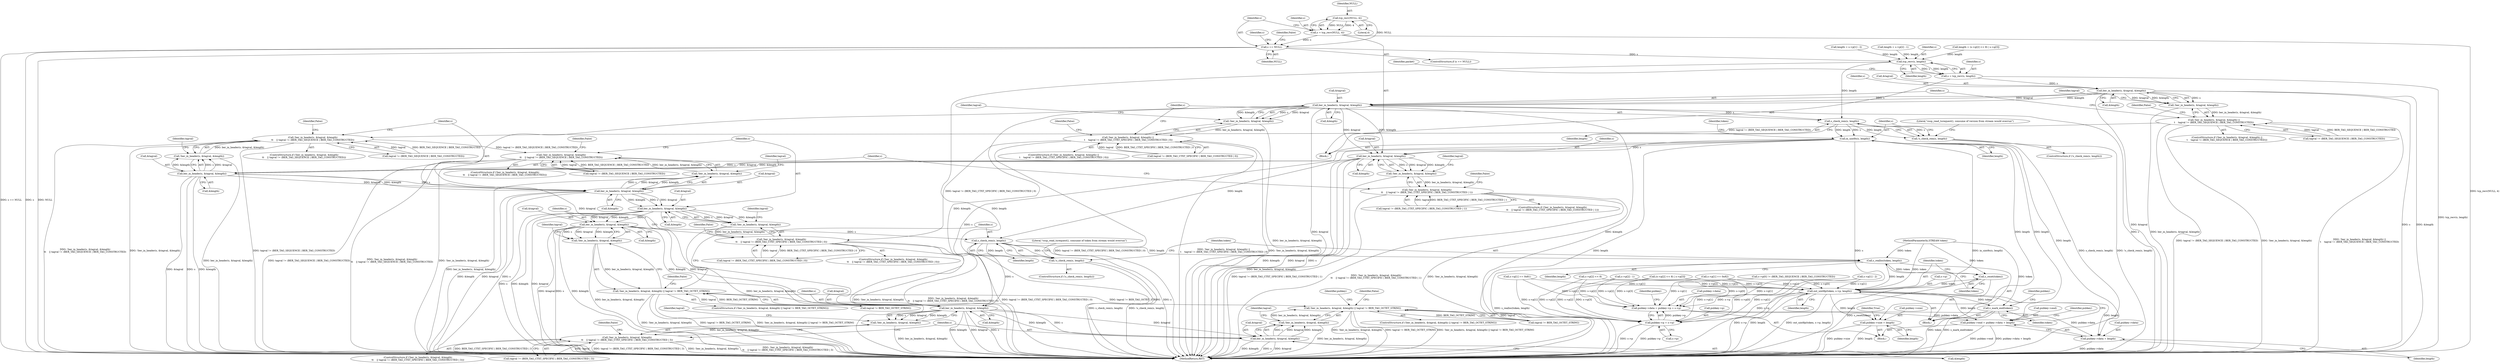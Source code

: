 digraph "0_rdesktop_4dca546d04321a610c1835010b5dad85163b65e1_2@API" {
"1000110" [label="(Call,tcp_recv(NULL, 4))"];
"1000108" [label="(Call,s = tcp_recv(NULL, 4))"];
"1000114" [label="(Call,s == NULL)"];
"1000205" [label="(Call,tcp_recv(s, length))"];
"1000203" [label="(Call,s = tcp_recv(s, length))"];
"1000215" [label="(Call,ber_in_header(s, &tagval, &length))"];
"1000214" [label="(Call,!ber_in_header(s, &tagval, &length))"];
"1000213" [label="(Call,!ber_in_header(s, &tagval, &length) ||\n\t    tagval != (BER_TAG_SEQUENCE | BER_TAG_CONSTRUCTED))"];
"1000281" [label="(Call,!ber_in_header(s, &tagval, &length)\n\t\t    || tagval != (BER_TAG_SEQUENCE | BER_TAG_CONSTRUCTED))"];
"1000297" [label="(Call,!ber_in_header(s, &tagval, &length)\n\t\t    || tagval != (BER_TAG_SEQUENCE | BER_TAG_CONSTRUCTED))"];
"1000231" [label="(Call,ber_in_header(s, &tagval, &length))"];
"1000230" [label="(Call,!ber_in_header(s, &tagval, &length))"];
"1000229" [label="(Call,!ber_in_header(s, &tagval, &length) ||\n \t    tagval != (BER_TAG_CTXT_SPECIFIC | BER_TAG_CONSTRUCTED | 0))"];
"1000313" [label="(Call,!ber_in_header(s, &tagval, &length)\n\t\t    || tagval != (BER_TAG_CTXT_SPECIFIC | BER_TAG_CONSTRUCTED | 0))"];
"1000248" [label="(Call,s_check_rem(s, length))"];
"1000247" [label="(Call,!s_check_rem(s, length))"];
"1000256" [label="(Call,in_uint8s(s, length))"];
"1000265" [label="(Call,ber_in_header(s, &tagval, &length))"];
"1000264" [label="(Call,!ber_in_header(s, &tagval, &length))"];
"1000263" [label="(Call,!ber_in_header(s, &tagval, &length)\n\t\t    || tagval != (BER_TAG_CTXT_SPECIFIC | BER_TAG_CONSTRUCTED | 1))"];
"1000283" [label="(Call,ber_in_header(s, &tagval, &length))"];
"1000282" [label="(Call,!ber_in_header(s, &tagval, &length))"];
"1000299" [label="(Call,ber_in_header(s, &tagval, &length))"];
"1000298" [label="(Call,!ber_in_header(s, &tagval, &length))"];
"1000315" [label="(Call,ber_in_header(s, &tagval, &length))"];
"1000314" [label="(Call,!ber_in_header(s, &tagval, &length))"];
"1000333" [label="(Call,ber_in_header(s, &tagval, &length))"];
"1000332" [label="(Call,!ber_in_header(s, &tagval, &length))"];
"1000331" [label="(Call,!ber_in_header(s, &tagval, &length) || tagval != BER_TAG_OCTET_STRING)"];
"1000389" [label="(Call,!ber_in_header(s, &tagval, &length) || tagval != BER_TAG_OCTET_STRING)"];
"1000346" [label="(Call,s_check_rem(s, length))"];
"1000345" [label="(Call,!s_check_rem(s, length))"];
"1000354" [label="(Call,s_realloc(token, length))"];
"1000357" [label="(Call,s_reset(token))"];
"1000359" [label="(Call,out_uint8p(token, s->p, length))"];
"1000365" [label="(Call,s_mark_end(token))"];
"1000402" [label="(Call,pubkey->data = pubkey->p = s->p)"];
"1000413" [label="(Call,pubkey->end = pubkey->data + length)"];
"1000417" [label="(Call,pubkey->data + length)"];
"1000406" [label="(Call,pubkey->p = s->p)"];
"1000422" [label="(Call,pubkey->size = length)"];
"1000373" [label="(Call,ber_in_header(s, &tagval, &length))"];
"1000372" [label="(Call,!ber_in_header(s, &tagval, &length))"];
"1000371" [label="(Call,!ber_in_header(s, &tagval, &length)\n\t\t    || tagval != (BER_TAG_CTXT_SPECIFIC | BER_TAG_CONSTRUCTED | 3))"];
"1000391" [label="(Call,ber_in_header(s, &tagval, &length))"];
"1000390" [label="(Call,!ber_in_header(s, &tagval, &length))"];
"1000123" [label="(Identifier,s)"];
"1000167" [label="(Call,length = s->p[2] - 1)"];
"1000213" [label="(Call,!ber_in_header(s, &tagval, &length) ||\n\t    tagval != (BER_TAG_SEQUENCE | BER_TAG_CONSTRUCTED))"];
"1000169" [label="(Call,s->p[2] - 1)"];
"1000296" [label="(ControlStructure,if (!ber_in_header(s, &tagval, &length)\n\t\t    || tagval != (BER_TAG_SEQUENCE | BER_TAG_CONSTRUCTED)))"];
"1000343" [label="(Identifier,False)"];
"1000101" [label="(MethodParameterIn,STREAM token)"];
"1000340" [label="(Identifier,tagval)"];
"1000366" [label="(Identifier,token)"];
"1000311" [label="(Identifier,False)"];
"1000272" [label="(Identifier,tagval)"];
"1000404" [label="(Identifier,pubkey)"];
"1000410" [label="(Call,s->p)"];
"1000206" [label="(Identifier,s)"];
"1000187" [label="(Call,(s->p[2] << 8) | s->p[3])"];
"1000345" [label="(Call,!s_check_rem(s, length))"];
"1000110" [label="(Call,tcp_recv(NULL, 4))"];
"1000417" [label="(Call,pubkey->data + length)"];
"1000319" [label="(Call,&length)"];
"1000230" [label="(Call,!ber_in_header(s, &tagval, &length))"];
"1000212" [label="(ControlStructure,if (!ber_in_header(s, &tagval, &length) ||\n\t    tagval != (BER_TAG_SEQUENCE | BER_TAG_CONSTRUCTED)))"];
"1000185" [label="(Call,length = (s->p[2] << 8) | s->p[3])"];
"1000330" [label="(ControlStructure,if (!ber_in_header(s, &tagval, &length) || tagval != BER_TAG_OCTET_STRING))"];
"1000351" [label="(Literal,\"cssp_read_tsrequest(), consume of token from stream would overrun\")"];
"1000407" [label="(Call,pubkey->p)"];
"1000287" [label="(Call,&length)"];
"1000334" [label="(Identifier,s)"];
"1000371" [label="(Call,!ber_in_header(s, &tagval, &length)\n\t\t    || tagval != (BER_TAG_CTXT_SPECIFIC | BER_TAG_CONSTRUCTED | 3))"];
"1000406" [label="(Call,pubkey->p = s->p)"];
"1000348" [label="(Identifier,length)"];
"1000317" [label="(Call,&tagval)"];
"1000178" [label="(Call,s->p[1] == 0x82)"];
"1000373" [label="(Call,ber_in_header(s, &tagval, &length))"];
"1000335" [label="(Call,&tagval)"];
"1000263" [label="(Call,!ber_in_header(s, &tagval, &length)\n\t\t    || tagval != (BER_TAG_CTXT_SPECIFIC | BER_TAG_CONSTRUCTED | 1))"];
"1000207" [label="(Identifier,length)"];
"1000281" [label="(Call,!ber_in_header(s, &tagval, &length)\n\t\t    || tagval != (BER_TAG_SEQUENCE | BER_TAG_CONSTRUCTED))"];
"1000280" [label="(ControlStructure,if (!ber_in_header(s, &tagval, &length)\n\t\t    || tagval != (BER_TAG_SEQUENCE | BER_TAG_CONSTRUCTED)))"];
"1000306" [label="(Identifier,tagval)"];
"1000393" [label="(Call,&tagval)"];
"1000413" [label="(Call,pubkey->end = pubkey->data + length)"];
"1000395" [label="(Call,&length)"];
"1000391" [label="(Call,ber_in_header(s, &tagval, &length))"];
"1000221" [label="(Call,tagval != (BER_TAG_SEQUENCE | BER_TAG_CONSTRUCTED))"];
"1000298" [label="(Call,!ber_in_header(s, &tagval, &length))"];
"1000285" [label="(Call,&tagval)"];
"1000120" [label="(Call,s->p[0] != (BER_TAG_SEQUENCE | BER_TAG_CONSTRUCTED))"];
"1000337" [label="(Call,&length)"];
"1000357" [label="(Call,s_reset(token))"];
"1000231" [label="(Call,ber_in_header(s, &tagval, &length))"];
"1000322" [label="(Identifier,tagval)"];
"1000426" [label="(Identifier,length)"];
"1000217" [label="(Call,&tagval)"];
"1000247" [label="(Call,!s_check_rem(s, length))"];
"1000339" [label="(Call,tagval != BER_TAG_OCTET_STRING)"];
"1000402" [label="(Call,pubkey->data = pubkey->p = s->p)"];
"1000421" [label="(Identifier,length)"];
"1000250" [label="(Identifier,length)"];
"1000354" [label="(Call,s_realloc(token, length))"];
"1000271" [label="(Call,tagval != (BER_TAG_CTXT_SPECIFIC | BER_TAG_CONSTRUCTED | 1))"];
"1000299" [label="(Call,ber_in_header(s, &tagval, &length))"];
"1000265" [label="(Call,ber_in_header(s, &tagval, &length))"];
"1000415" [label="(Identifier,pubkey)"];
"1000316" [label="(Identifier,s)"];
"1000305" [label="(Call,tagval != (BER_TAG_SEQUENCE | BER_TAG_CONSTRUCTED))"];
"1000229" [label="(Call,!ber_in_header(s, &tagval, &length) ||\n \t    tagval != (BER_TAG_CTXT_SPECIFIC | BER_TAG_CONSTRUCTED | 0))"];
"1000403" [label="(Call,pubkey->data)"];
"1000398" [label="(Identifier,tagval)"];
"1000215" [label="(Call,ber_in_header(s, &tagval, &length))"];
"1000248" [label="(Call,s_check_rem(s, length))"];
"1000314" [label="(Call,!ber_in_header(s, &tagval, &length))"];
"1000108" [label="(Call,s = tcp_recv(NULL, 4))"];
"1000295" [label="(Identifier,False)"];
"1000344" [label="(ControlStructure,if (!s_check_rem(s, length)))"];
"1000232" [label="(Identifier,s)"];
"1000370" [label="(ControlStructure,if (!ber_in_header(s, &tagval, &length)\n\t\t    || tagval != (BER_TAG_CTXT_SPECIFIC | BER_TAG_CONSTRUCTED | 3)))"];
"1000266" [label="(Identifier,s)"];
"1000267" [label="(Call,&tagval)"];
"1000261" [label="(Block,)"];
"1000346" [label="(Call,s_check_rem(s, length))"];
"1000356" [label="(Identifier,length)"];
"1000269" [label="(Call,&length)"];
"1000233" [label="(Call,&tagval)"];
"1000103" [label="(Block,)"];
"1000151" [label="(Call,s->p[1] - 2)"];
"1000237" [label="(Call,tagval != (BER_TAG_CTXT_SPECIFIC | BER_TAG_CONSTRUCTED | 0))"];
"1000423" [label="(Call,pubkey->size)"];
"1000118" [label="(Identifier,False)"];
"1000374" [label="(Identifier,s)"];
"1000377" [label="(Call,&length)"];
"1000262" [label="(ControlStructure,if (!ber_in_header(s, &tagval, &length)\n\t\t    || tagval != (BER_TAG_CTXT_SPECIFIC | BER_TAG_CONSTRUCTED | 1)))"];
"1000257" [label="(Identifier,s)"];
"1000303" [label="(Call,&length)"];
"1000333" [label="(Call,ber_in_header(s, &tagval, &length))"];
"1000392" [label="(Identifier,s)"];
"1000418" [label="(Call,pubkey->data)"];
"1000114" [label="(Call,s == NULL)"];
"1000209" [label="(Identifier,packet)"];
"1000359" [label="(Call,out_uint8p(token, s->p, length))"];
"1000109" [label="(Identifier,s)"];
"1000113" [label="(ControlStructure,if (s == NULL))"];
"1000390" [label="(Call,!ber_in_header(s, &tagval, &length))"];
"1000365" [label="(Call,s_mark_end(token))"];
"1000347" [label="(Identifier,s)"];
"1000379" [label="(Call,tagval != (BER_TAG_CTXT_SPECIFIC | BER_TAG_CONSTRUCTED | 3))"];
"1000246" [label="(ControlStructure,if (!s_check_rem(s, length)))"];
"1000422" [label="(Call,pubkey->size = length)"];
"1000372" [label="(Call,!ber_in_header(s, &tagval, &length))"];
"1000388" [label="(ControlStructure,if (!ber_in_header(s, &tagval, &length) || tagval != BER_TAG_OCTET_STRING))"];
"1000253" [label="(Literal,\"cssp_read_tsrequest(), consume of version from stream would overrun\")"];
"1000238" [label="(Identifier,tagval)"];
"1000290" [label="(Identifier,tagval)"];
"1000429" [label="(MethodReturn,RET)"];
"1000264" [label="(Call,!ber_in_header(s, &tagval, &length))"];
"1000297" [label="(Call,!ber_in_header(s, &tagval, &length)\n\t\t    || tagval != (BER_TAG_SEQUENCE | BER_TAG_CONSTRUCTED))"];
"1000112" [label="(Literal,4)"];
"1000205" [label="(Call,tcp_recv(s, length))"];
"1000116" [label="(Identifier,NULL)"];
"1000380" [label="(Identifier,tagval)"];
"1000360" [label="(Identifier,token)"];
"1000204" [label="(Identifier,s)"];
"1000361" [label="(Call,s->p)"];
"1000249" [label="(Identifier,s)"];
"1000235" [label="(Call,&length)"];
"1000401" [label="(Identifier,False)"];
"1000289" [label="(Call,tagval != (BER_TAG_SEQUENCE | BER_TAG_CONSTRUCTED))"];
"1000389" [label="(Call,!ber_in_header(s, &tagval, &length) || tagval != BER_TAG_OCTET_STRING)"];
"1000315" [label="(Call,ber_in_header(s, &tagval, &length))"];
"1000284" [label="(Identifier,s)"];
"1000256" [label="(Call,in_uint8s(s, length))"];
"1000111" [label="(Identifier,NULL)"];
"1000301" [label="(Call,&tagval)"];
"1000203" [label="(Call,s = tcp_recv(s, length))"];
"1000219" [label="(Call,&length)"];
"1000283" [label="(Call,ber_in_header(s, &tagval, &length))"];
"1000332" [label="(Call,!ber_in_header(s, &tagval, &length))"];
"1000375" [label="(Call,&tagval)"];
"1000369" [label="(Block,)"];
"1000214" [label="(Call,!ber_in_header(s, &tagval, &length))"];
"1000313" [label="(Call,!ber_in_header(s, &tagval, &length)\n\t\t    || tagval != (BER_TAG_CTXT_SPECIFIC | BER_TAG_CONSTRUCTED | 0))"];
"1000364" [label="(Identifier,length)"];
"1000115" [label="(Identifier,s)"];
"1000368" [label="(Identifier,pubkey)"];
"1000321" [label="(Call,tagval != (BER_TAG_CTXT_SPECIFIC | BER_TAG_CONSTRUCTED | 0))"];
"1000160" [label="(Call,s->p[1] == 0x81)"];
"1000279" [label="(Identifier,False)"];
"1000358" [label="(Identifier,token)"];
"1000329" [label="(Identifier,False)"];
"1000397" [label="(Call,tagval != BER_TAG_OCTET_STRING)"];
"1000188" [label="(Call,s->p[2] << 8)"];
"1000414" [label="(Call,pubkey->end)"];
"1000222" [label="(Identifier,tagval)"];
"1000355" [label="(Identifier,token)"];
"1000282" [label="(Call,!ber_in_header(s, &tagval, &length))"];
"1000428" [label="(Identifier,True)"];
"1000228" [label="(ControlStructure,if (!ber_in_header(s, &tagval, &length) ||\n \t    tagval != (BER_TAG_CTXT_SPECIFIC | BER_TAG_CONSTRUCTED | 0)))"];
"1000258" [label="(Identifier,length)"];
"1000149" [label="(Call,length = s->p[1] - 2)"];
"1000331" [label="(Call,!ber_in_header(s, &tagval, &length) || tagval != BER_TAG_OCTET_STRING)"];
"1000387" [label="(Identifier,False)"];
"1000245" [label="(Identifier,False)"];
"1000312" [label="(ControlStructure,if (!ber_in_header(s, &tagval, &length)\n\t\t    || tagval != (BER_TAG_CTXT_SPECIFIC | BER_TAG_CONSTRUCTED | 0)))"];
"1000300" [label="(Identifier,s)"];
"1000260" [label="(Identifier,token)"];
"1000424" [label="(Identifier,pubkey)"];
"1000227" [label="(Identifier,False)"];
"1000216" [label="(Identifier,s)"];
"1000110" -> "1000108"  [label="AST: "];
"1000110" -> "1000112"  [label="CFG: "];
"1000111" -> "1000110"  [label="AST: "];
"1000112" -> "1000110"  [label="AST: "];
"1000108" -> "1000110"  [label="CFG: "];
"1000110" -> "1000108"  [label="DDG: NULL"];
"1000110" -> "1000108"  [label="DDG: 4"];
"1000110" -> "1000114"  [label="DDG: NULL"];
"1000108" -> "1000103"  [label="AST: "];
"1000109" -> "1000108"  [label="AST: "];
"1000115" -> "1000108"  [label="CFG: "];
"1000108" -> "1000429"  [label="DDG: tcp_recv(NULL, 4)"];
"1000108" -> "1000114"  [label="DDG: s"];
"1000114" -> "1000113"  [label="AST: "];
"1000114" -> "1000116"  [label="CFG: "];
"1000115" -> "1000114"  [label="AST: "];
"1000116" -> "1000114"  [label="AST: "];
"1000118" -> "1000114"  [label="CFG: "];
"1000123" -> "1000114"  [label="CFG: "];
"1000114" -> "1000429"  [label="DDG: s == NULL"];
"1000114" -> "1000429"  [label="DDG: s"];
"1000114" -> "1000429"  [label="DDG: NULL"];
"1000114" -> "1000205"  [label="DDG: s"];
"1000205" -> "1000203"  [label="AST: "];
"1000205" -> "1000207"  [label="CFG: "];
"1000206" -> "1000205"  [label="AST: "];
"1000207" -> "1000205"  [label="AST: "];
"1000203" -> "1000205"  [label="CFG: "];
"1000205" -> "1000429"  [label="DDG: length"];
"1000205" -> "1000203"  [label="DDG: s"];
"1000205" -> "1000203"  [label="DDG: length"];
"1000149" -> "1000205"  [label="DDG: length"];
"1000167" -> "1000205"  [label="DDG: length"];
"1000185" -> "1000205"  [label="DDG: length"];
"1000205" -> "1000248"  [label="DDG: length"];
"1000203" -> "1000103"  [label="AST: "];
"1000204" -> "1000203"  [label="AST: "];
"1000209" -> "1000203"  [label="CFG: "];
"1000203" -> "1000429"  [label="DDG: tcp_recv(s, length)"];
"1000203" -> "1000215"  [label="DDG: s"];
"1000215" -> "1000214"  [label="AST: "];
"1000215" -> "1000219"  [label="CFG: "];
"1000216" -> "1000215"  [label="AST: "];
"1000217" -> "1000215"  [label="AST: "];
"1000219" -> "1000215"  [label="AST: "];
"1000214" -> "1000215"  [label="CFG: "];
"1000215" -> "1000429"  [label="DDG: s"];
"1000215" -> "1000429"  [label="DDG: &length"];
"1000215" -> "1000429"  [label="DDG: &tagval"];
"1000215" -> "1000214"  [label="DDG: s"];
"1000215" -> "1000214"  [label="DDG: &tagval"];
"1000215" -> "1000214"  [label="DDG: &length"];
"1000215" -> "1000231"  [label="DDG: s"];
"1000215" -> "1000231"  [label="DDG: &tagval"];
"1000215" -> "1000231"  [label="DDG: &length"];
"1000214" -> "1000213"  [label="AST: "];
"1000222" -> "1000214"  [label="CFG: "];
"1000213" -> "1000214"  [label="CFG: "];
"1000214" -> "1000429"  [label="DDG: ber_in_header(s, &tagval, &length)"];
"1000214" -> "1000213"  [label="DDG: ber_in_header(s, &tagval, &length)"];
"1000213" -> "1000212"  [label="AST: "];
"1000213" -> "1000221"  [label="CFG: "];
"1000221" -> "1000213"  [label="AST: "];
"1000227" -> "1000213"  [label="CFG: "];
"1000232" -> "1000213"  [label="CFG: "];
"1000213" -> "1000429"  [label="DDG: tagval != (BER_TAG_SEQUENCE | BER_TAG_CONSTRUCTED)"];
"1000213" -> "1000429"  [label="DDG: !ber_in_header(s, &tagval, &length)"];
"1000213" -> "1000429"  [label="DDG: !ber_in_header(s, &tagval, &length) ||\n\t    tagval != (BER_TAG_SEQUENCE | BER_TAG_CONSTRUCTED)"];
"1000221" -> "1000213"  [label="DDG: tagval"];
"1000221" -> "1000213"  [label="DDG: BER_TAG_SEQUENCE | BER_TAG_CONSTRUCTED"];
"1000213" -> "1000281"  [label="DDG: tagval != (BER_TAG_SEQUENCE | BER_TAG_CONSTRUCTED)"];
"1000281" -> "1000280"  [label="AST: "];
"1000281" -> "1000282"  [label="CFG: "];
"1000281" -> "1000289"  [label="CFG: "];
"1000282" -> "1000281"  [label="AST: "];
"1000289" -> "1000281"  [label="AST: "];
"1000295" -> "1000281"  [label="CFG: "];
"1000300" -> "1000281"  [label="CFG: "];
"1000281" -> "1000429"  [label="DDG: !ber_in_header(s, &tagval, &length)"];
"1000281" -> "1000429"  [label="DDG: tagval != (BER_TAG_SEQUENCE | BER_TAG_CONSTRUCTED)"];
"1000281" -> "1000429"  [label="DDG: !ber_in_header(s, &tagval, &length)\n\t\t    || tagval != (BER_TAG_SEQUENCE | BER_TAG_CONSTRUCTED)"];
"1000282" -> "1000281"  [label="DDG: ber_in_header(s, &tagval, &length)"];
"1000289" -> "1000281"  [label="DDG: tagval"];
"1000289" -> "1000281"  [label="DDG: BER_TAG_SEQUENCE | BER_TAG_CONSTRUCTED"];
"1000281" -> "1000297"  [label="DDG: tagval != (BER_TAG_SEQUENCE | BER_TAG_CONSTRUCTED)"];
"1000297" -> "1000296"  [label="AST: "];
"1000297" -> "1000298"  [label="CFG: "];
"1000297" -> "1000305"  [label="CFG: "];
"1000298" -> "1000297"  [label="AST: "];
"1000305" -> "1000297"  [label="AST: "];
"1000311" -> "1000297"  [label="CFG: "];
"1000316" -> "1000297"  [label="CFG: "];
"1000297" -> "1000429"  [label="DDG: !ber_in_header(s, &tagval, &length)\n\t\t    || tagval != (BER_TAG_SEQUENCE | BER_TAG_CONSTRUCTED)"];
"1000297" -> "1000429"  [label="DDG: !ber_in_header(s, &tagval, &length)"];
"1000297" -> "1000429"  [label="DDG: tagval != (BER_TAG_SEQUENCE | BER_TAG_CONSTRUCTED)"];
"1000298" -> "1000297"  [label="DDG: ber_in_header(s, &tagval, &length)"];
"1000305" -> "1000297"  [label="DDG: tagval"];
"1000305" -> "1000297"  [label="DDG: BER_TAG_SEQUENCE | BER_TAG_CONSTRUCTED"];
"1000231" -> "1000230"  [label="AST: "];
"1000231" -> "1000235"  [label="CFG: "];
"1000232" -> "1000231"  [label="AST: "];
"1000233" -> "1000231"  [label="AST: "];
"1000235" -> "1000231"  [label="AST: "];
"1000230" -> "1000231"  [label="CFG: "];
"1000231" -> "1000429"  [label="DDG: &tagval"];
"1000231" -> "1000429"  [label="DDG: &length"];
"1000231" -> "1000429"  [label="DDG: s"];
"1000231" -> "1000230"  [label="DDG: s"];
"1000231" -> "1000230"  [label="DDG: &tagval"];
"1000231" -> "1000230"  [label="DDG: &length"];
"1000231" -> "1000248"  [label="DDG: s"];
"1000231" -> "1000265"  [label="DDG: &tagval"];
"1000231" -> "1000265"  [label="DDG: &length"];
"1000231" -> "1000373"  [label="DDG: &tagval"];
"1000231" -> "1000373"  [label="DDG: &length"];
"1000230" -> "1000229"  [label="AST: "];
"1000238" -> "1000230"  [label="CFG: "];
"1000229" -> "1000230"  [label="CFG: "];
"1000230" -> "1000429"  [label="DDG: ber_in_header(s, &tagval, &length)"];
"1000230" -> "1000229"  [label="DDG: ber_in_header(s, &tagval, &length)"];
"1000229" -> "1000228"  [label="AST: "];
"1000229" -> "1000237"  [label="CFG: "];
"1000237" -> "1000229"  [label="AST: "];
"1000245" -> "1000229"  [label="CFG: "];
"1000249" -> "1000229"  [label="CFG: "];
"1000229" -> "1000429"  [label="DDG: tagval != (BER_TAG_CTXT_SPECIFIC | BER_TAG_CONSTRUCTED | 0)"];
"1000229" -> "1000429"  [label="DDG: !ber_in_header(s, &tagval, &length) ||\n \t    tagval != (BER_TAG_CTXT_SPECIFIC | BER_TAG_CONSTRUCTED | 0)"];
"1000229" -> "1000429"  [label="DDG: !ber_in_header(s, &tagval, &length)"];
"1000237" -> "1000229"  [label="DDG: tagval"];
"1000237" -> "1000229"  [label="DDG: BER_TAG_CTXT_SPECIFIC | BER_TAG_CONSTRUCTED | 0"];
"1000229" -> "1000313"  [label="DDG: tagval != (BER_TAG_CTXT_SPECIFIC | BER_TAG_CONSTRUCTED | 0)"];
"1000313" -> "1000312"  [label="AST: "];
"1000313" -> "1000314"  [label="CFG: "];
"1000313" -> "1000321"  [label="CFG: "];
"1000314" -> "1000313"  [label="AST: "];
"1000321" -> "1000313"  [label="AST: "];
"1000329" -> "1000313"  [label="CFG: "];
"1000334" -> "1000313"  [label="CFG: "];
"1000313" -> "1000429"  [label="DDG: !ber_in_header(s, &tagval, &length)\n\t\t    || tagval != (BER_TAG_CTXT_SPECIFIC | BER_TAG_CONSTRUCTED | 0)"];
"1000313" -> "1000429"  [label="DDG: tagval != (BER_TAG_CTXT_SPECIFIC | BER_TAG_CONSTRUCTED | 0)"];
"1000313" -> "1000429"  [label="DDG: !ber_in_header(s, &tagval, &length)"];
"1000314" -> "1000313"  [label="DDG: ber_in_header(s, &tagval, &length)"];
"1000321" -> "1000313"  [label="DDG: tagval"];
"1000321" -> "1000313"  [label="DDG: BER_TAG_CTXT_SPECIFIC | BER_TAG_CONSTRUCTED | 0"];
"1000248" -> "1000247"  [label="AST: "];
"1000248" -> "1000250"  [label="CFG: "];
"1000249" -> "1000248"  [label="AST: "];
"1000250" -> "1000248"  [label="AST: "];
"1000247" -> "1000248"  [label="CFG: "];
"1000248" -> "1000247"  [label="DDG: s"];
"1000248" -> "1000247"  [label="DDG: length"];
"1000248" -> "1000256"  [label="DDG: s"];
"1000248" -> "1000256"  [label="DDG: length"];
"1000247" -> "1000246"  [label="AST: "];
"1000253" -> "1000247"  [label="CFG: "];
"1000257" -> "1000247"  [label="CFG: "];
"1000247" -> "1000429"  [label="DDG: s_check_rem(s, length)"];
"1000247" -> "1000429"  [label="DDG: !s_check_rem(s, length)"];
"1000256" -> "1000103"  [label="AST: "];
"1000256" -> "1000258"  [label="CFG: "];
"1000257" -> "1000256"  [label="AST: "];
"1000258" -> "1000256"  [label="AST: "];
"1000260" -> "1000256"  [label="CFG: "];
"1000256" -> "1000429"  [label="DDG: length"];
"1000256" -> "1000429"  [label="DDG: s"];
"1000256" -> "1000429"  [label="DDG: in_uint8s(s, length)"];
"1000256" -> "1000265"  [label="DDG: s"];
"1000256" -> "1000346"  [label="DDG: length"];
"1000256" -> "1000373"  [label="DDG: s"];
"1000256" -> "1000413"  [label="DDG: length"];
"1000256" -> "1000417"  [label="DDG: length"];
"1000256" -> "1000422"  [label="DDG: length"];
"1000265" -> "1000264"  [label="AST: "];
"1000265" -> "1000269"  [label="CFG: "];
"1000266" -> "1000265"  [label="AST: "];
"1000267" -> "1000265"  [label="AST: "];
"1000269" -> "1000265"  [label="AST: "];
"1000264" -> "1000265"  [label="CFG: "];
"1000265" -> "1000429"  [label="DDG: &length"];
"1000265" -> "1000429"  [label="DDG: &tagval"];
"1000265" -> "1000429"  [label="DDG: s"];
"1000265" -> "1000264"  [label="DDG: s"];
"1000265" -> "1000264"  [label="DDG: &tagval"];
"1000265" -> "1000264"  [label="DDG: &length"];
"1000265" -> "1000283"  [label="DDG: s"];
"1000265" -> "1000283"  [label="DDG: &tagval"];
"1000265" -> "1000283"  [label="DDG: &length"];
"1000264" -> "1000263"  [label="AST: "];
"1000272" -> "1000264"  [label="CFG: "];
"1000263" -> "1000264"  [label="CFG: "];
"1000264" -> "1000429"  [label="DDG: ber_in_header(s, &tagval, &length)"];
"1000264" -> "1000263"  [label="DDG: ber_in_header(s, &tagval, &length)"];
"1000263" -> "1000262"  [label="AST: "];
"1000263" -> "1000271"  [label="CFG: "];
"1000271" -> "1000263"  [label="AST: "];
"1000279" -> "1000263"  [label="CFG: "];
"1000284" -> "1000263"  [label="CFG: "];
"1000263" -> "1000429"  [label="DDG: !ber_in_header(s, &tagval, &length)\n\t\t    || tagval != (BER_TAG_CTXT_SPECIFIC | BER_TAG_CONSTRUCTED | 1)"];
"1000263" -> "1000429"  [label="DDG: !ber_in_header(s, &tagval, &length)"];
"1000263" -> "1000429"  [label="DDG: tagval != (BER_TAG_CTXT_SPECIFIC | BER_TAG_CONSTRUCTED | 1)"];
"1000271" -> "1000263"  [label="DDG: tagval"];
"1000271" -> "1000263"  [label="DDG: BER_TAG_CTXT_SPECIFIC | BER_TAG_CONSTRUCTED | 1"];
"1000283" -> "1000282"  [label="AST: "];
"1000283" -> "1000287"  [label="CFG: "];
"1000284" -> "1000283"  [label="AST: "];
"1000285" -> "1000283"  [label="AST: "];
"1000287" -> "1000283"  [label="AST: "];
"1000282" -> "1000283"  [label="CFG: "];
"1000283" -> "1000429"  [label="DDG: &tagval"];
"1000283" -> "1000429"  [label="DDG: s"];
"1000283" -> "1000429"  [label="DDG: &length"];
"1000283" -> "1000282"  [label="DDG: s"];
"1000283" -> "1000282"  [label="DDG: &tagval"];
"1000283" -> "1000282"  [label="DDG: &length"];
"1000283" -> "1000299"  [label="DDG: s"];
"1000283" -> "1000299"  [label="DDG: &tagval"];
"1000283" -> "1000299"  [label="DDG: &length"];
"1000290" -> "1000282"  [label="CFG: "];
"1000282" -> "1000429"  [label="DDG: ber_in_header(s, &tagval, &length)"];
"1000299" -> "1000298"  [label="AST: "];
"1000299" -> "1000303"  [label="CFG: "];
"1000300" -> "1000299"  [label="AST: "];
"1000301" -> "1000299"  [label="AST: "];
"1000303" -> "1000299"  [label="AST: "];
"1000298" -> "1000299"  [label="CFG: "];
"1000299" -> "1000429"  [label="DDG: &length"];
"1000299" -> "1000429"  [label="DDG: &tagval"];
"1000299" -> "1000429"  [label="DDG: s"];
"1000299" -> "1000298"  [label="DDG: s"];
"1000299" -> "1000298"  [label="DDG: &tagval"];
"1000299" -> "1000298"  [label="DDG: &length"];
"1000299" -> "1000315"  [label="DDG: s"];
"1000299" -> "1000315"  [label="DDG: &tagval"];
"1000299" -> "1000315"  [label="DDG: &length"];
"1000306" -> "1000298"  [label="CFG: "];
"1000298" -> "1000429"  [label="DDG: ber_in_header(s, &tagval, &length)"];
"1000315" -> "1000314"  [label="AST: "];
"1000315" -> "1000319"  [label="CFG: "];
"1000316" -> "1000315"  [label="AST: "];
"1000317" -> "1000315"  [label="AST: "];
"1000319" -> "1000315"  [label="AST: "];
"1000314" -> "1000315"  [label="CFG: "];
"1000315" -> "1000429"  [label="DDG: s"];
"1000315" -> "1000429"  [label="DDG: &length"];
"1000315" -> "1000429"  [label="DDG: &tagval"];
"1000315" -> "1000314"  [label="DDG: s"];
"1000315" -> "1000314"  [label="DDG: &tagval"];
"1000315" -> "1000314"  [label="DDG: &length"];
"1000315" -> "1000333"  [label="DDG: s"];
"1000315" -> "1000333"  [label="DDG: &tagval"];
"1000315" -> "1000333"  [label="DDG: &length"];
"1000322" -> "1000314"  [label="CFG: "];
"1000314" -> "1000429"  [label="DDG: ber_in_header(s, &tagval, &length)"];
"1000333" -> "1000332"  [label="AST: "];
"1000333" -> "1000337"  [label="CFG: "];
"1000334" -> "1000333"  [label="AST: "];
"1000335" -> "1000333"  [label="AST: "];
"1000337" -> "1000333"  [label="AST: "];
"1000332" -> "1000333"  [label="CFG: "];
"1000333" -> "1000429"  [label="DDG: s"];
"1000333" -> "1000429"  [label="DDG: &length"];
"1000333" -> "1000429"  [label="DDG: &tagval"];
"1000333" -> "1000332"  [label="DDG: s"];
"1000333" -> "1000332"  [label="DDG: &tagval"];
"1000333" -> "1000332"  [label="DDG: &length"];
"1000333" -> "1000346"  [label="DDG: s"];
"1000333" -> "1000373"  [label="DDG: &tagval"];
"1000333" -> "1000373"  [label="DDG: &length"];
"1000332" -> "1000331"  [label="AST: "];
"1000340" -> "1000332"  [label="CFG: "];
"1000331" -> "1000332"  [label="CFG: "];
"1000332" -> "1000429"  [label="DDG: ber_in_header(s, &tagval, &length)"];
"1000332" -> "1000331"  [label="DDG: ber_in_header(s, &tagval, &length)"];
"1000331" -> "1000330"  [label="AST: "];
"1000331" -> "1000339"  [label="CFG: "];
"1000339" -> "1000331"  [label="AST: "];
"1000343" -> "1000331"  [label="CFG: "];
"1000347" -> "1000331"  [label="CFG: "];
"1000331" -> "1000429"  [label="DDG: tagval != BER_TAG_OCTET_STRING"];
"1000331" -> "1000429"  [label="DDG: !ber_in_header(s, &tagval, &length) || tagval != BER_TAG_OCTET_STRING"];
"1000331" -> "1000429"  [label="DDG: !ber_in_header(s, &tagval, &length)"];
"1000339" -> "1000331"  [label="DDG: tagval"];
"1000339" -> "1000331"  [label="DDG: BER_TAG_OCTET_STRING"];
"1000331" -> "1000389"  [label="DDG: tagval != BER_TAG_OCTET_STRING"];
"1000389" -> "1000388"  [label="AST: "];
"1000389" -> "1000390"  [label="CFG: "];
"1000389" -> "1000397"  [label="CFG: "];
"1000390" -> "1000389"  [label="AST: "];
"1000397" -> "1000389"  [label="AST: "];
"1000401" -> "1000389"  [label="CFG: "];
"1000404" -> "1000389"  [label="CFG: "];
"1000389" -> "1000429"  [label="DDG: tagval != BER_TAG_OCTET_STRING"];
"1000389" -> "1000429"  [label="DDG: !ber_in_header(s, &tagval, &length) || tagval != BER_TAG_OCTET_STRING"];
"1000389" -> "1000429"  [label="DDG: !ber_in_header(s, &tagval, &length)"];
"1000390" -> "1000389"  [label="DDG: ber_in_header(s, &tagval, &length)"];
"1000397" -> "1000389"  [label="DDG: tagval"];
"1000397" -> "1000389"  [label="DDG: BER_TAG_OCTET_STRING"];
"1000346" -> "1000345"  [label="AST: "];
"1000346" -> "1000348"  [label="CFG: "];
"1000347" -> "1000346"  [label="AST: "];
"1000348" -> "1000346"  [label="AST: "];
"1000345" -> "1000346"  [label="CFG: "];
"1000346" -> "1000429"  [label="DDG: s"];
"1000346" -> "1000345"  [label="DDG: s"];
"1000346" -> "1000345"  [label="DDG: length"];
"1000346" -> "1000354"  [label="DDG: length"];
"1000346" -> "1000373"  [label="DDG: s"];
"1000345" -> "1000344"  [label="AST: "];
"1000351" -> "1000345"  [label="CFG: "];
"1000355" -> "1000345"  [label="CFG: "];
"1000345" -> "1000429"  [label="DDG: s_check_rem(s, length)"];
"1000345" -> "1000429"  [label="DDG: !s_check_rem(s, length)"];
"1000354" -> "1000261"  [label="AST: "];
"1000354" -> "1000356"  [label="CFG: "];
"1000355" -> "1000354"  [label="AST: "];
"1000356" -> "1000354"  [label="AST: "];
"1000358" -> "1000354"  [label="CFG: "];
"1000354" -> "1000429"  [label="DDG: s_realloc(token, length)"];
"1000101" -> "1000354"  [label="DDG: token"];
"1000354" -> "1000357"  [label="DDG: token"];
"1000354" -> "1000359"  [label="DDG: length"];
"1000357" -> "1000261"  [label="AST: "];
"1000357" -> "1000358"  [label="CFG: "];
"1000358" -> "1000357"  [label="AST: "];
"1000360" -> "1000357"  [label="CFG: "];
"1000357" -> "1000429"  [label="DDG: s_reset(token)"];
"1000101" -> "1000357"  [label="DDG: token"];
"1000357" -> "1000359"  [label="DDG: token"];
"1000359" -> "1000261"  [label="AST: "];
"1000359" -> "1000364"  [label="CFG: "];
"1000360" -> "1000359"  [label="AST: "];
"1000361" -> "1000359"  [label="AST: "];
"1000364" -> "1000359"  [label="AST: "];
"1000366" -> "1000359"  [label="CFG: "];
"1000359" -> "1000429"  [label="DDG: s->p"];
"1000359" -> "1000429"  [label="DDG: length"];
"1000359" -> "1000429"  [label="DDG: out_uint8p(token, s->p, length)"];
"1000101" -> "1000359"  [label="DDG: token"];
"1000178" -> "1000359"  [label="DDG: s->p[1]"];
"1000188" -> "1000359"  [label="DDG: s->p[2]"];
"1000120" -> "1000359"  [label="DDG: s->p[0]"];
"1000169" -> "1000359"  [label="DDG: s->p[2]"];
"1000160" -> "1000359"  [label="DDG: s->p[1]"];
"1000187" -> "1000359"  [label="DDG: s->p[3]"];
"1000151" -> "1000359"  [label="DDG: s->p[1]"];
"1000359" -> "1000365"  [label="DDG: token"];
"1000359" -> "1000402"  [label="DDG: s->p"];
"1000359" -> "1000406"  [label="DDG: s->p"];
"1000359" -> "1000413"  [label="DDG: length"];
"1000359" -> "1000417"  [label="DDG: length"];
"1000359" -> "1000422"  [label="DDG: length"];
"1000365" -> "1000261"  [label="AST: "];
"1000365" -> "1000366"  [label="CFG: "];
"1000366" -> "1000365"  [label="AST: "];
"1000368" -> "1000365"  [label="CFG: "];
"1000365" -> "1000429"  [label="DDG: s_mark_end(token)"];
"1000365" -> "1000429"  [label="DDG: token"];
"1000101" -> "1000365"  [label="DDG: token"];
"1000402" -> "1000369"  [label="AST: "];
"1000402" -> "1000406"  [label="CFG: "];
"1000403" -> "1000402"  [label="AST: "];
"1000406" -> "1000402"  [label="AST: "];
"1000415" -> "1000402"  [label="CFG: "];
"1000406" -> "1000402"  [label="DDG: pubkey->p"];
"1000178" -> "1000402"  [label="DDG: s->p[1]"];
"1000188" -> "1000402"  [label="DDG: s->p[2]"];
"1000120" -> "1000402"  [label="DDG: s->p[0]"];
"1000169" -> "1000402"  [label="DDG: s->p[2]"];
"1000160" -> "1000402"  [label="DDG: s->p[1]"];
"1000187" -> "1000402"  [label="DDG: s->p[3]"];
"1000151" -> "1000402"  [label="DDG: s->p[1]"];
"1000402" -> "1000413"  [label="DDG: pubkey->data"];
"1000402" -> "1000417"  [label="DDG: pubkey->data"];
"1000413" -> "1000369"  [label="AST: "];
"1000413" -> "1000417"  [label="CFG: "];
"1000414" -> "1000413"  [label="AST: "];
"1000417" -> "1000413"  [label="AST: "];
"1000424" -> "1000413"  [label="CFG: "];
"1000413" -> "1000429"  [label="DDG: pubkey->end"];
"1000413" -> "1000429"  [label="DDG: pubkey->data + length"];
"1000417" -> "1000421"  [label="CFG: "];
"1000418" -> "1000417"  [label="AST: "];
"1000421" -> "1000417"  [label="AST: "];
"1000417" -> "1000429"  [label="DDG: pubkey->data"];
"1000406" -> "1000410"  [label="CFG: "];
"1000407" -> "1000406"  [label="AST: "];
"1000410" -> "1000406"  [label="AST: "];
"1000406" -> "1000429"  [label="DDG: pubkey->p"];
"1000406" -> "1000429"  [label="DDG: s->p"];
"1000178" -> "1000406"  [label="DDG: s->p[1]"];
"1000188" -> "1000406"  [label="DDG: s->p[2]"];
"1000120" -> "1000406"  [label="DDG: s->p[0]"];
"1000169" -> "1000406"  [label="DDG: s->p[2]"];
"1000160" -> "1000406"  [label="DDG: s->p[1]"];
"1000187" -> "1000406"  [label="DDG: s->p[3]"];
"1000151" -> "1000406"  [label="DDG: s->p[1]"];
"1000422" -> "1000369"  [label="AST: "];
"1000422" -> "1000426"  [label="CFG: "];
"1000423" -> "1000422"  [label="AST: "];
"1000426" -> "1000422"  [label="AST: "];
"1000428" -> "1000422"  [label="CFG: "];
"1000422" -> "1000429"  [label="DDG: length"];
"1000422" -> "1000429"  [label="DDG: pubkey->size"];
"1000373" -> "1000372"  [label="AST: "];
"1000373" -> "1000377"  [label="CFG: "];
"1000374" -> "1000373"  [label="AST: "];
"1000375" -> "1000373"  [label="AST: "];
"1000377" -> "1000373"  [label="AST: "];
"1000372" -> "1000373"  [label="CFG: "];
"1000373" -> "1000429"  [label="DDG: &length"];
"1000373" -> "1000429"  [label="DDG: &tagval"];
"1000373" -> "1000429"  [label="DDG: s"];
"1000373" -> "1000372"  [label="DDG: s"];
"1000373" -> "1000372"  [label="DDG: &tagval"];
"1000373" -> "1000372"  [label="DDG: &length"];
"1000373" -> "1000391"  [label="DDG: s"];
"1000373" -> "1000391"  [label="DDG: &tagval"];
"1000373" -> "1000391"  [label="DDG: &length"];
"1000372" -> "1000371"  [label="AST: "];
"1000380" -> "1000372"  [label="CFG: "];
"1000371" -> "1000372"  [label="CFG: "];
"1000372" -> "1000429"  [label="DDG: ber_in_header(s, &tagval, &length)"];
"1000372" -> "1000371"  [label="DDG: ber_in_header(s, &tagval, &length)"];
"1000371" -> "1000370"  [label="AST: "];
"1000371" -> "1000379"  [label="CFG: "];
"1000379" -> "1000371"  [label="AST: "];
"1000387" -> "1000371"  [label="CFG: "];
"1000392" -> "1000371"  [label="CFG: "];
"1000371" -> "1000429"  [label="DDG: tagval != (BER_TAG_CTXT_SPECIFIC | BER_TAG_CONSTRUCTED | 3)"];
"1000371" -> "1000429"  [label="DDG: !ber_in_header(s, &tagval, &length)"];
"1000371" -> "1000429"  [label="DDG: !ber_in_header(s, &tagval, &length)\n\t\t    || tagval != (BER_TAG_CTXT_SPECIFIC | BER_TAG_CONSTRUCTED | 3)"];
"1000379" -> "1000371"  [label="DDG: tagval"];
"1000379" -> "1000371"  [label="DDG: BER_TAG_CTXT_SPECIFIC | BER_TAG_CONSTRUCTED | 3"];
"1000391" -> "1000390"  [label="AST: "];
"1000391" -> "1000395"  [label="CFG: "];
"1000392" -> "1000391"  [label="AST: "];
"1000393" -> "1000391"  [label="AST: "];
"1000395" -> "1000391"  [label="AST: "];
"1000390" -> "1000391"  [label="CFG: "];
"1000391" -> "1000429"  [label="DDG: s"];
"1000391" -> "1000429"  [label="DDG: &tagval"];
"1000391" -> "1000429"  [label="DDG: &length"];
"1000391" -> "1000390"  [label="DDG: s"];
"1000391" -> "1000390"  [label="DDG: &tagval"];
"1000391" -> "1000390"  [label="DDG: &length"];
"1000398" -> "1000390"  [label="CFG: "];
"1000390" -> "1000429"  [label="DDG: ber_in_header(s, &tagval, &length)"];
}
